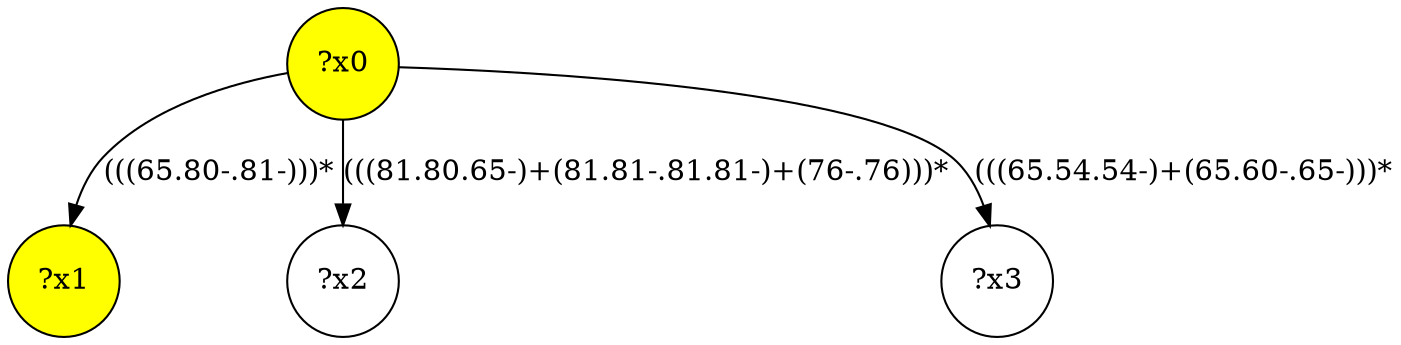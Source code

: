 digraph g {
	x0 [fillcolor="yellow", style="filled," shape=circle, label="?x0"];
	x1 [fillcolor="yellow", style="filled," shape=circle, label="?x1"];
	x0 -> x1 [label="(((65.80-.81-)))*"];
	x2 [shape=circle, label="?x2"];
	x0 -> x2 [label="(((81.80.65-)+(81.81-.81.81-)+(76-.76)))*"];
	x3 [shape=circle, label="?x3"];
	x0 -> x3 [label="(((65.54.54-)+(65.60-.65-)))*"];
}
